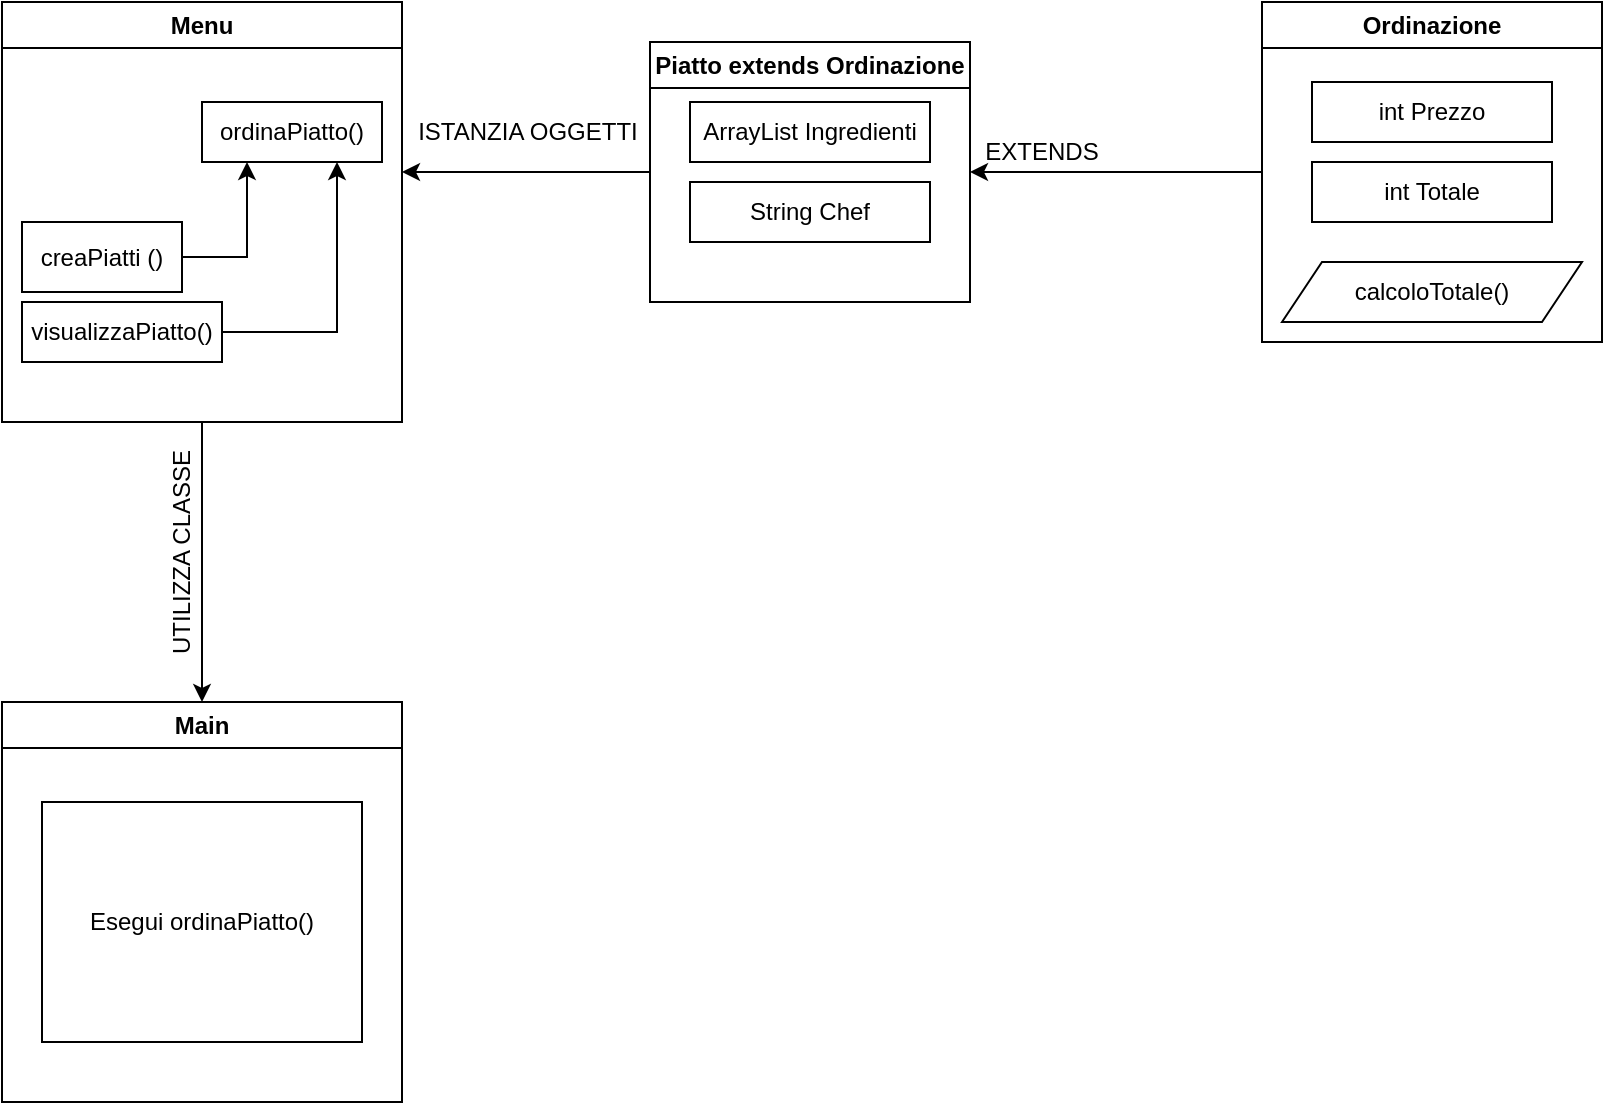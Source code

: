 <mxfile version="21.0.2" type="github">
  <diagram name="Pagina-1" id="Wvod2aN-stlIAWXuh_pl">
    <mxGraphModel dx="1161" dy="632" grid="1" gridSize="10" guides="1" tooltips="1" connect="1" arrows="1" fold="1" page="1" pageScale="1" pageWidth="827" pageHeight="1169" math="0" shadow="0">
      <root>
        <mxCell id="0" />
        <mxCell id="1" parent="0" />
        <mxCell id="U1h9MRZBQ17G50Z_o61W-23" style="edgeStyle=orthogonalEdgeStyle;rounded=0;orthogonalLoop=1;jettySize=auto;html=1;exitX=0.5;exitY=1;exitDx=0;exitDy=0;entryX=0.5;entryY=0;entryDx=0;entryDy=0;" edge="1" parent="1" source="U1h9MRZBQ17G50Z_o61W-1" target="U1h9MRZBQ17G50Z_o61W-22">
          <mxGeometry relative="1" as="geometry" />
        </mxCell>
        <mxCell id="U1h9MRZBQ17G50Z_o61W-1" value="Menu" style="swimlane;whiteSpace=wrap;html=1;startSize=23;" vertex="1" parent="1">
          <mxGeometry x="90" y="50" width="200" height="210" as="geometry" />
        </mxCell>
        <mxCell id="U1h9MRZBQ17G50Z_o61W-31" style="edgeStyle=orthogonalEdgeStyle;rounded=0;orthogonalLoop=1;jettySize=auto;html=1;exitX=1;exitY=0.5;exitDx=0;exitDy=0;entryX=0.25;entryY=1;entryDx=0;entryDy=0;" edge="1" parent="U1h9MRZBQ17G50Z_o61W-1" source="U1h9MRZBQ17G50Z_o61W-19" target="U1h9MRZBQ17G50Z_o61W-20">
          <mxGeometry relative="1" as="geometry" />
        </mxCell>
        <mxCell id="U1h9MRZBQ17G50Z_o61W-19" value="creaPiatti ()" style="whiteSpace=wrap;html=1;" vertex="1" parent="U1h9MRZBQ17G50Z_o61W-1">
          <mxGeometry x="10" y="110" width="80" height="35" as="geometry" />
        </mxCell>
        <mxCell id="U1h9MRZBQ17G50Z_o61W-20" value="ordinaPiatto()" style="rounded=0;whiteSpace=wrap;html=1;" vertex="1" parent="U1h9MRZBQ17G50Z_o61W-1">
          <mxGeometry x="100" y="50" width="90" height="30" as="geometry" />
        </mxCell>
        <mxCell id="U1h9MRZBQ17G50Z_o61W-32" style="edgeStyle=orthogonalEdgeStyle;rounded=0;orthogonalLoop=1;jettySize=auto;html=1;exitX=1;exitY=0.5;exitDx=0;exitDy=0;entryX=0.75;entryY=1;entryDx=0;entryDy=0;" edge="1" parent="U1h9MRZBQ17G50Z_o61W-1" source="U1h9MRZBQ17G50Z_o61W-30" target="U1h9MRZBQ17G50Z_o61W-20">
          <mxGeometry relative="1" as="geometry" />
        </mxCell>
        <mxCell id="U1h9MRZBQ17G50Z_o61W-30" value="visualizzaPiatto()" style="rounded=0;whiteSpace=wrap;html=1;" vertex="1" parent="U1h9MRZBQ17G50Z_o61W-1">
          <mxGeometry x="10" y="150" width="100" height="30" as="geometry" />
        </mxCell>
        <mxCell id="U1h9MRZBQ17G50Z_o61W-37" style="edgeStyle=orthogonalEdgeStyle;rounded=0;orthogonalLoop=1;jettySize=auto;html=1;exitX=0;exitY=0.5;exitDx=0;exitDy=0;" edge="1" parent="1" source="U1h9MRZBQ17G50Z_o61W-2">
          <mxGeometry relative="1" as="geometry">
            <mxPoint x="290" y="135" as="targetPoint" />
          </mxGeometry>
        </mxCell>
        <mxCell id="U1h9MRZBQ17G50Z_o61W-2" value="Piatto extends Ordinazione" style="swimlane;whiteSpace=wrap;html=1;" vertex="1" parent="1">
          <mxGeometry x="414" y="70" width="160" height="130" as="geometry" />
        </mxCell>
        <mxCell id="U1h9MRZBQ17G50Z_o61W-8" value="ArrayList Ingredienti" style="whiteSpace=wrap;html=1;" vertex="1" parent="U1h9MRZBQ17G50Z_o61W-2">
          <mxGeometry x="20" y="30" width="120" height="30" as="geometry" />
        </mxCell>
        <mxCell id="U1h9MRZBQ17G50Z_o61W-10" value="String Chef" style="whiteSpace=wrap;html=1;" vertex="1" parent="U1h9MRZBQ17G50Z_o61W-2">
          <mxGeometry x="20" y="70" width="120" height="30" as="geometry" />
        </mxCell>
        <mxCell id="U1h9MRZBQ17G50Z_o61W-35" style="edgeStyle=orthogonalEdgeStyle;rounded=0;orthogonalLoop=1;jettySize=auto;html=1;exitX=0;exitY=0.5;exitDx=0;exitDy=0;entryX=1;entryY=0.5;entryDx=0;entryDy=0;" edge="1" parent="1" source="U1h9MRZBQ17G50Z_o61W-3" target="U1h9MRZBQ17G50Z_o61W-2">
          <mxGeometry relative="1" as="geometry" />
        </mxCell>
        <mxCell id="U1h9MRZBQ17G50Z_o61W-3" value="Ordinazione" style="swimlane;whiteSpace=wrap;html=1;" vertex="1" parent="1">
          <mxGeometry x="720" y="50" width="170" height="170" as="geometry" />
        </mxCell>
        <mxCell id="U1h9MRZBQ17G50Z_o61W-11" value="int Prezzo" style="whiteSpace=wrap;html=1;" vertex="1" parent="U1h9MRZBQ17G50Z_o61W-3">
          <mxGeometry x="25" y="40" width="120" height="30" as="geometry" />
        </mxCell>
        <mxCell id="U1h9MRZBQ17G50Z_o61W-13" value="calcoloTotale()" style="shape=parallelogram;perimeter=parallelogramPerimeter;whiteSpace=wrap;html=1;fixedSize=1;" vertex="1" parent="U1h9MRZBQ17G50Z_o61W-3">
          <mxGeometry x="10" y="130" width="150" height="30" as="geometry" />
        </mxCell>
        <mxCell id="U1h9MRZBQ17G50Z_o61W-29" value="int Totale" style="whiteSpace=wrap;html=1;" vertex="1" parent="U1h9MRZBQ17G50Z_o61W-3">
          <mxGeometry x="25" y="80" width="120" height="30" as="geometry" />
        </mxCell>
        <mxCell id="U1h9MRZBQ17G50Z_o61W-17" value="EXTENDS" style="text;html=1;strokeColor=none;fillColor=none;align=center;verticalAlign=middle;whiteSpace=wrap;rounded=0;rotation=0;" vertex="1" parent="1">
          <mxGeometry x="580" y="110" width="60" height="30" as="geometry" />
        </mxCell>
        <mxCell id="U1h9MRZBQ17G50Z_o61W-18" value="ISTANZIA OGGETTI" style="text;html=1;strokeColor=none;fillColor=none;align=center;verticalAlign=middle;whiteSpace=wrap;rounded=0;" vertex="1" parent="1">
          <mxGeometry x="290" y="100" width="126" height="30" as="geometry" />
        </mxCell>
        <mxCell id="U1h9MRZBQ17G50Z_o61W-22" value="Main" style="swimlane;whiteSpace=wrap;html=1;" vertex="1" parent="1">
          <mxGeometry x="90" y="400" width="200" height="200" as="geometry" />
        </mxCell>
        <mxCell id="U1h9MRZBQ17G50Z_o61W-24" value="Esegui ordinaPiatto()" style="whiteSpace=wrap;html=1;" vertex="1" parent="U1h9MRZBQ17G50Z_o61W-22">
          <mxGeometry x="20" y="50" width="160" height="120" as="geometry" />
        </mxCell>
        <mxCell id="U1h9MRZBQ17G50Z_o61W-38" value="UTILIZZA CLASSE" style="text;html=1;strokeColor=none;fillColor=none;align=center;verticalAlign=middle;whiteSpace=wrap;rounded=0;rotation=-90;" vertex="1" parent="1">
          <mxGeometry x="120" y="310" width="120" height="30" as="geometry" />
        </mxCell>
      </root>
    </mxGraphModel>
  </diagram>
</mxfile>
